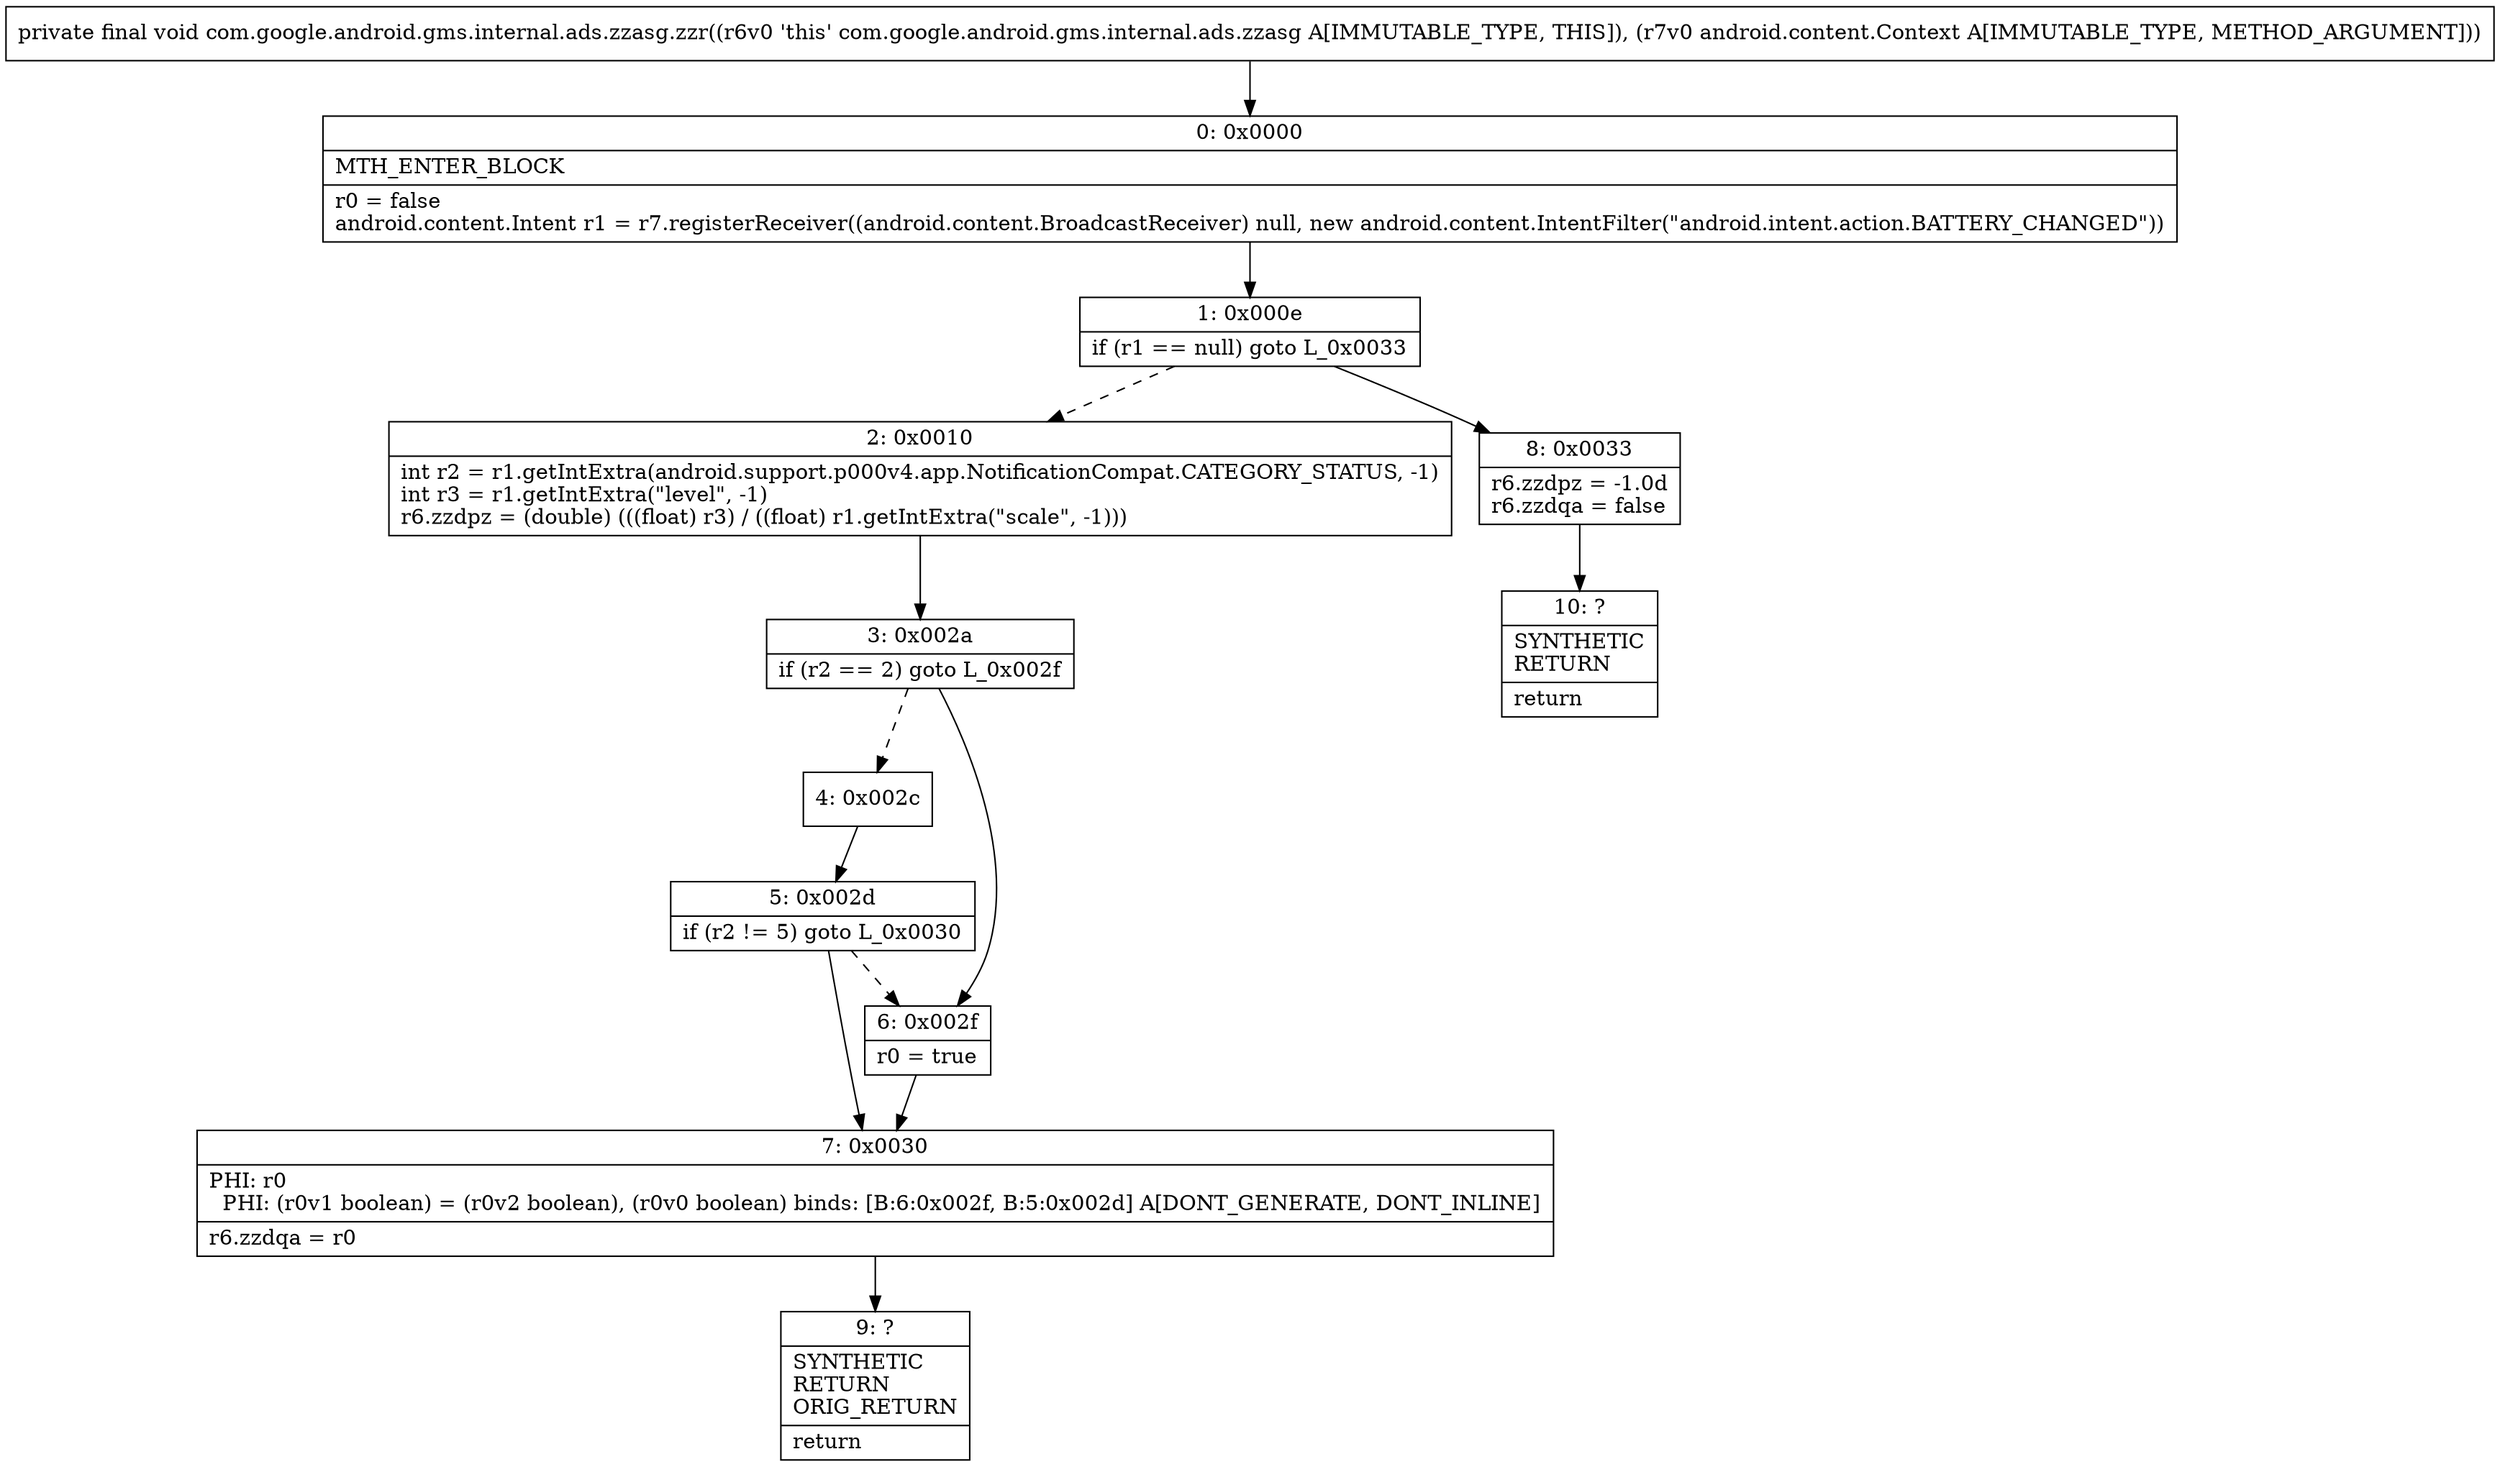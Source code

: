 digraph "CFG forcom.google.android.gms.internal.ads.zzasg.zzr(Landroid\/content\/Context;)V" {
Node_0 [shape=record,label="{0\:\ 0x0000|MTH_ENTER_BLOCK\l|r0 = false\landroid.content.Intent r1 = r7.registerReceiver((android.content.BroadcastReceiver) null, new android.content.IntentFilter(\"android.intent.action.BATTERY_CHANGED\"))\l}"];
Node_1 [shape=record,label="{1\:\ 0x000e|if (r1 == null) goto L_0x0033\l}"];
Node_2 [shape=record,label="{2\:\ 0x0010|int r2 = r1.getIntExtra(android.support.p000v4.app.NotificationCompat.CATEGORY_STATUS, \-1)\lint r3 = r1.getIntExtra(\"level\", \-1)\lr6.zzdpz = (double) (((float) r3) \/ ((float) r1.getIntExtra(\"scale\", \-1)))\l}"];
Node_3 [shape=record,label="{3\:\ 0x002a|if (r2 == 2) goto L_0x002f\l}"];
Node_4 [shape=record,label="{4\:\ 0x002c}"];
Node_5 [shape=record,label="{5\:\ 0x002d|if (r2 != 5) goto L_0x0030\l}"];
Node_6 [shape=record,label="{6\:\ 0x002f|r0 = true\l}"];
Node_7 [shape=record,label="{7\:\ 0x0030|PHI: r0 \l  PHI: (r0v1 boolean) = (r0v2 boolean), (r0v0 boolean) binds: [B:6:0x002f, B:5:0x002d] A[DONT_GENERATE, DONT_INLINE]\l|r6.zzdqa = r0\l}"];
Node_8 [shape=record,label="{8\:\ 0x0033|r6.zzdpz = \-1.0d\lr6.zzdqa = false\l}"];
Node_9 [shape=record,label="{9\:\ ?|SYNTHETIC\lRETURN\lORIG_RETURN\l|return\l}"];
Node_10 [shape=record,label="{10\:\ ?|SYNTHETIC\lRETURN\l|return\l}"];
MethodNode[shape=record,label="{private final void com.google.android.gms.internal.ads.zzasg.zzr((r6v0 'this' com.google.android.gms.internal.ads.zzasg A[IMMUTABLE_TYPE, THIS]), (r7v0 android.content.Context A[IMMUTABLE_TYPE, METHOD_ARGUMENT])) }"];
MethodNode -> Node_0;
Node_0 -> Node_1;
Node_1 -> Node_2[style=dashed];
Node_1 -> Node_8;
Node_2 -> Node_3;
Node_3 -> Node_4[style=dashed];
Node_3 -> Node_6;
Node_4 -> Node_5;
Node_5 -> Node_6[style=dashed];
Node_5 -> Node_7;
Node_6 -> Node_7;
Node_7 -> Node_9;
Node_8 -> Node_10;
}

